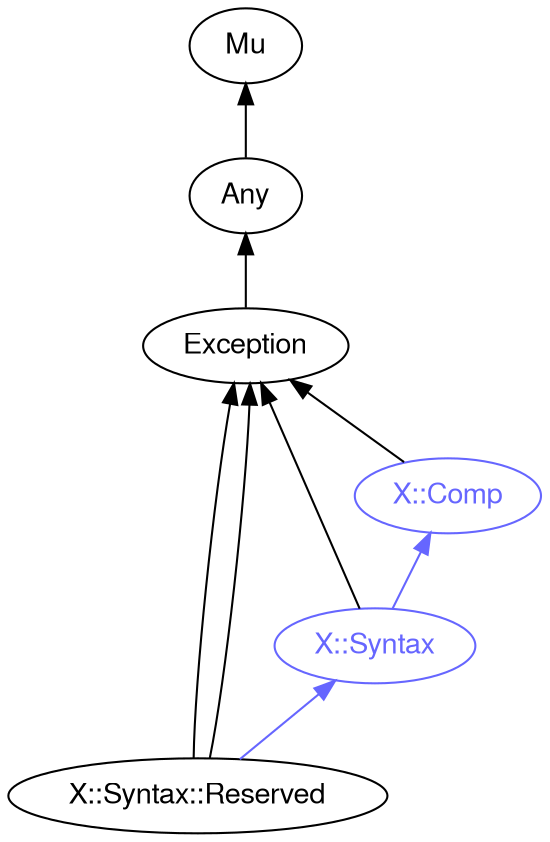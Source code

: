 digraph "perl6-type-graph" {
    rankdir=BT;
    splines=polyline;
    overlap=false; 
    // Types
    "X::Syntax::Reserved" [color="#000000", fontcolor="#000000", href="/type/X::Syntax::Reserved", fontname="FreeSans"];
    "Mu" [color="#000000", fontcolor="#000000", href="/type/Mu", fontname="FreeSans"];
    "Any" [color="#000000", fontcolor="#000000", href="/type/Any", fontname="FreeSans"];
    "Exception" [color="#000000", fontcolor="#000000", href="/type/Exception", fontname="FreeSans"];
    "X::Comp" [color="#6666FF", fontcolor="#6666FF", href="/type/X::Comp", fontname="FreeSans"];
    "X::Syntax" [color="#6666FF", fontcolor="#6666FF", href="/type/X::Syntax", fontname="FreeSans"];

    // Superclasses
    "X::Syntax::Reserved" -> "Exception" [color="#000000"];
    "X::Syntax::Reserved" -> "Exception" [color="#000000"];
    "Any" -> "Mu" [color="#000000"];
    "Exception" -> "Any" [color="#000000"];
    "X::Comp" -> "Exception" [color="#000000"];
    "X::Syntax" -> "Exception" [color="#000000"];

    // Roles
    "X::Syntax::Reserved" -> "X::Syntax" [color="#6666FF"];
    "X::Syntax" -> "X::Comp" [color="#6666FF"];
}
